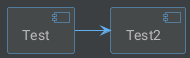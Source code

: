 @startuml
'
' Colors
'
' Foreground
!$color_bg       = "#3c3f41"
!$color_bg_light = "#45494A"

' Background
!$color_fg       = "#bbbbbb"

!$color_red      = "#e06c75"
!$color_green    = "#98c379"
!$color_yellow   = "#e5c07b"
!$color_blue     = "#61afef"
!$color_purple   = "#c678dd"
!$color_teal     = "#56b6c2"

!$color_primary  = $color_blue

skinparam backgroundColor $color_bg

skinparam {
  '
  ' Activity
  '
  ActivityBackgroundColor        $color_bg_light
  ActivityBarColor               $color_fg
  ActivityBorderColor            $color_primary
  ' ActivityBorderThickness
  ActivityDiamondBackgroundColor $color_bg_light
  ActivityDiamondBorderColor     $color_primary
  ' ActivityDiamondFontColor
  ' ActivityDiamondFontName
  ' ActivityDiamondFontSize
  ' ActivityDiamondFontStyle
  ActivityEndColor               $color_red
  ' ActivityFontColor
  ' ActivityFontName
  ' ActivityFontSize
  ' ActivityFontStyle
  ActivityStartColor             $color_green
  ActivityStopColor              $color_red

  '
  ' Actor
  '
  ActorBackgroundColor        $color_bg_light
  ActorBorderColor            $color_primary
  ' ActorFontColor
  ' ActorFontName
  ' ActorFontSize
  ' ActorFontStyle
  ActorStereotypeFontColor    $color_fg
  ' ActorStereotypeFontName
  ' ActorStereotypeFontSize
  ' ActorStereotypeFontStyle

  '
  ' Agent
  '
  AgentBackgroundColor       $color_bg_light
  AgentBorderColor           $color_primary
  ' AgentBorderThickness
  ' AgentFontColor
  ' AgentFontName
  ' AgentFontSize
  ' AgentFontStyle
  ' AgentStereotypeFontColor
  ' AgentStereotypeFontName
  ' AgentStereotypeFontSize
  ' AgentStereotypeFontStyle

  '
  ' Archimate
  '
  ' ArchimateBackgroundColor
  '
  ' ArchimateBorderColor
  '
  ' ArchimateBorderThickness
  ' ArchimateFontColor
  '
  ' ArchimateFontName
  ' ArchimateFontSize
  '
  ' ArchimateFontStyle
  '
  ' ArchimateStereotypeFontColor
  ' ArchimateStereotypeFontName
  '
  ' ArchimateStereotypeFontSize
  ' ArchimateStereotypeFontStyle

  '
  ' Arrow
  '
  ArrowColor $color_primary
  ' ArrowFontColor
  ' ArrowFontName
  ' ArrowFontSize
  ' ArrowFontStyle
  ' ArrowHeadColor
  ' ArrowLollipopColor
  ' ArrowMessageAlignment
  ' ArrowThickness

  '
  ' Artifact
  '
  ArtifactBackgroundColor     $color_bg_light
  ArtifactBorderColor         $color_primary
  ' ArtifactFontColor
  ' ArtifactFontName
  ' ArtifactFontSize
  ' ArtifactFontStyle
  ' ArtifactStereotypeFontColor
  ' ArtifactStereotypeFontName
  ' ArtifactStereotypeFontSize
  ' ArtifactStereotypeFontStyle

  '
  ' Background color
  '
  BackgroundColor $color_bg

  '
  ' Biddable (?)
  '
  ' BiddableBackgroundColor
  ' BiddableBorderColor

  '
  ' Boundary
  '
  BoundaryBackgroundColor     $color_bg_light
  BoundaryBorderColor         $color_primary
  ' BoundaryFontColor
  ' BoundaryFontName
  ' BoundaryFontSize
  ' BoundaryFontStyle
  BoundaryStereotypeFontColor $color_fg
  ' BoundaryStereotypeFontName
  ' BoundaryStereotypeFontSize
  ' BoundaryStereotypeFontStyle

  '
  ' Box padding
  '
  ' BoxPadding

  '
  ' Caption
  '
  CaptionFontColor $color_fg
  ' CaptionFontName
  ' CaptionFontSize
  ' CaptionFontStyle

  '
  ' Card
  '
  CardBackgroundColor     $color_bg_light
  CardBorderColor         $color_primary
  ' CardBorderThickness
  ' CardFontColor
  ' CardFontName
  ' CardFontSize
  ' CardFontStyle
  ' CardStereotypeFontColor
  ' CardStereotypeFontName
  ' CardStereotypeFontSize
  ' CardStereotypeFontStyle

  '
  ' Circled character (in class header)
  '
  ' CircledCharacterFontColor
  ' CircledCharacterFontName
  ' CircledCharacterFontSize
  ' CircledCharacterFontStyle
  ' CircledCharacterRadius

  '
  ' Class attribute
  '
  ' ClassAttributeFontColor
  ' ClassAttributeFontName
  ' ClassAttributeFontSize
  ' ClassAttributeFontStyle
  ' ClassAttributeIconSize

  '
  ' Class
  '
  ClassBackgroundColor   $color_bg_light
  ClassBorderColor       $color_fg
  ' ClassBorderThickness
  ' ClassFontColor
  ' ClassFontName
  ' ClassFontSize
  ' ClassFontStyle

  '
  ' Class header
  '
  ' ClassHeaderBackgroundColor

  '
  ' Class stereotype
  '
  ' ClassStereotypeFontColor
  ' ClassStereotypeFontName
  ' ClassStereotypeFontSize
  ' ClassStereotypeFontStyle

  '
  ' Cloud
  '
  CloudBackgroundColor        $color_bg_light
  CloudBorderColor            $color_primary
  ' CloudFontColor
  ' CloudFontName
  ' CloudFontSize
  ' CloudFontStyle
  ' CloudStereotypeFontColor
  ' CloudStereotypeFontName
  ' CloudStereotypeFontSize
  ' CloudStereotypeFontStyle

  '
  ' Collections
  '
  CollectionsBackgroundColor $color_bg_light
  CollectionsBorderColor     $color_primary

  ' TODO
  ' ColorArrowSeparationSpace

  '
  ' Component
  '
  ComponentBackgroundColor       $color_bg_light
  ComponentBorderColor           $color_primary
  ' ComponentBorderThickness
  ' ComponentFontColor
  ' ComponentFontName
  ' ComponentFontSize
  ' ComponentFontStyle
  ' ComponentStereotypeFontColor
  ' ComponentStereotypeFontName
  ' ComponentStereotypeFontSize
  ' ComponentStereotypeFontStyle

  ' ComponentStyle

  '
  ' Condition styles
  '
  ' ConditionEndStyle
  ' ConditionStyle

  '
  ' Control
  '
  ControlBackgroundColor $color_bg_light
  ControlBorderColor     $color_primary
  ControlFontColor       $color_fg
  ' ControlFontName
  ' ControlFontSize
  ' ControlFontStyle
  ControlStereotypeFontColor $color_fg
  ' ControlStereotypeFontName
  ' ControlStereotypeFontSize
  ' ControlStereotypeFontStyle

  '
  ' Database
  '
  DatabaseBackgroundColor       $color_bg_light
  DatabaseBorderColor           $color_primary
  ' DatabaseFontColor
  ' DatabaseFontName
  ' DatabaseFontSize
  ' DatabaseFontStyle
  ' DatabaseStereotypeFontColor
  ' DatabaseStereotypeFontName
  ' DatabaseStereotypeFontSize
  ' DatabaseStereotypeFontStyle

  '
  ' Default font styles
  '
  DefaultFontColor $color_fg
  ' https://github.com/twbs/bootstrap/blob/v4.5.3/scss/_variables.scss#L277
  DefaultFontName -apple-system, BlinkMacSystemFont, "Segoe UI", Roboto, "Helvetica Neue", Arial, "Noto Sans", sans-serif, "Apple Color Emoji", "Segoe UI Emoji", "Segoe UI Symbol", "Noto Color Emoji"
  ' DefaultFontSize
  ' DefaultFontStyle

  ' TODO: get this to work
  ' https://github.com/twbs/bootstrap/blob/v4.5.3/scss/_variables.scss#L278
  ' DefaultMonospacedFontName SFMono-Regular, Menlo, Monaco, Consolas, "Liberation Mono", "Courier New", monospace

  ' DefaultTextAlignment
  

  '
  ' Designed (?)
  '
  ' DesignedBackgroundColor
  ' DesignedBorderColor
  ' DesignedDomainBorderThickness
  ' DesignedDomainFontColor
  ' DesignedDomainFontName
  ' DesignedDomainFontSize
  ' DesignedDomainFontStyle
  ' DesignedDomainStereotypeFontColor
  ' DesignedDomainStereotypeFontName
  ' DesignedDomainStereotypeFontSize
  ' DesignedDomainStereotypeFontStyle

  '
  ' Diagram border
  '
  ' DiagramBorderColor
  ' DiagramBorderThickness

  '
  ' Domain (?)
  '
  ' DomainBackgroundColor
  ' DomainBorderColor
  ' DomainBorderThickness
  ' DomainFontColor
  ' DomainFontName
  ' DomainFontSize
  ' DomainFontStyle
  ' DomainStereotypeFontColor
  ' DomainStereotypeFontName
  ' DomainStereotypeFontSize
  ' DomainStereotypeFontStyle

  ' Dpi

  '
  ' Entity
  '
  EntityBackgroundColor $color_bg_light
  EntityBorderColor     $color_primary
  ' EntityFontColor
  ' EntityFontName
  ' EntityFontSize
  ' EntityFontStyle
  ' EntityStereotypeFontColor

  '
  ' Entity stereotype
  '
  ' EntityStereotypeFontName
  ' EntityStereotypeFontSize
  ' EntityStereotypeFontStyle
  '
  ' EnumBackgroundColor

  '
  ' File
  '
  FileBackgroundColor $color_bg_light
  FileBorderColor     $color_primary
  ' FileFontColor
  ' FileFontName
  ' FileFontSize
  ' FileFontStyle

  '
  ' File stereotype
  '
  ' FileStereotypeFontColor
  ' FileStereotypeFontName
  ' FileStereotypeFontSize
  ' FileStereotypeFontStyle

  ' FixCircleLabelOverlapping

  '
  ' Folder
  '
  FolderBackgroundColor $color_bg_light
  FolderBorderColor     $color_primary
  ' FolderFontColor
  ' FolderFontName
  ' FolderFontSize
  ' FolderFontStyle

  '
  ' Folder stereotype
  '
  ' FolderStereotypeFontColor
  ' FolderStereotypeFontName
  ' FolderStereotypeFontSize
  ' FolderStereotypeFontStyle
  '
  ' FooterFontColor
  '
  ' FooterFontName
  ' FooterFontSize
  '
  ' FooterFontStyle

  '
  ' Frame
  '
  FrameBackgroundColor       $color_bg_light
  FrameBorderColor           $color_primary
  ' FrameFontColor
  ' FrameFontName
  ' FrameFontSize
  ' FrameFontStyle
  ' FrameStereotypeFontColor
  ' FrameStereotypeFontName
  ' FrameStereotypeFontSize
  ' FrameStereotypeFontStyle

  '
  ' Hexagon
  '
  HexagonBackgroundColor $color_bg_light
  HexagonBorderColor     $color_primary

  ' GenericDisplay
  ' Guillemet
  '
  ' Handwritten
  ' HeaderFontColor
  '
  ' HeaderFontName
  ' HeaderFontSize
  '
  ' HeaderFontStyle
  '
  ' HyperlinkColor
  ' HyperlinkUnderline
  '
  ' IconIEMandatoryColor
  ' IconPackageBackgroundColor
  '
  ' IconPackageColor
  '
  ' IconPrivateBackgroundColor
  ' IconPrivateColor
  '
  ' IconProtectedBackgroundColor
  ' IconProtectedColor
  '
  ' IconPublicBackgroundColor
  '
  ' IconPublicColor

  '
  ' Interface
  '
  InterfaceBackgroundColor       $color_bg_light
  InterfaceBorderColor           $color_primary
  ' InterfaceFontColor
  ' InterfaceFontName
  ' InterfaceFontSize
  ' InterfaceFontStyle
  ' InterfaceStereotypeFontColor
  ' InterfaceStereotypeFontName
  ' InterfaceStereotypeFontSize
  ' InterfaceStereotypeFontStyle

  '
  ' Legend
  '
  LegendBackgroundColor   $color_bg_light
  LegendBorderColor       $color_fg
  ' LegendBorderThickness
  ' LegendFontColor
  ' LegendFontName
  ' LegendFontSize
  ' LegendFontStyle

  ' LexicalBackgroundColor
  '
  ' LexicalBorderColor
  '
  ' LifelineStrategy
  ' Linetype
  '
  ' MachineBackgroundColor
  ' MachineBorderColor
  '
  ' MachineBorderThickness
  '
  ' MachineFontColor
  ' MachineFontName
  '
  ' MachineFontSize
  ' MachineFontStyle
  '
  ' MachineStereotypeFontColor
  '
  ' MachineStereotypeFontName
  ' MachineStereotypeFontSize
  '
  ' MachineStereotypeFontStyle
  ' MaxAsciiMessageLength
  '
  ' MaxMessageSize
  '
  ' MinClassWidth
  ' Monochrome

  '
  ' Node
  '
  NodeBackgroundColor       $color_bg_light
  NodeBorderColor           $color_primary
  ' NodeFontColor
  ' NodeFontName
  ' NodeFontSize
  ' NodeFontStyle
  ' NodeStereotypeFontColor
  ' NodeStereotypeFontName
  ' NodeStereotypeFontSize
  ' NodeStereotypeFontStyle

  ' Nodesep

  '
  ' Note
  '
  NoteBackgroundColor   $color_yellow
  NoteBorderColor       $color_bg
  ' NoteBorderThickness
  NoteFontColor         $color_bg
  ' NoteFontName
  ' NoteFontSize
  ' NoteFontStyle
  ' NoteShadowing
  ' NoteTextAlignment

  '
  ' Object
  '
  ' ObjectAttributeFontColor
  ' ObjectAttributeFontName
  ' ObjectAttributeFontSize
  ' ObjectAttributeFontStyle
  ObjectBackgroundColor       $color_bg_light
  ObjectBorderColor           $color_primary
  ' ObjectBorderThickness
  ' ObjectFontColor
  ' ObjectFontName
  ' ObjectFontSize
  ' ObjectFontStyle
  ' ObjectStereotypeFontColor
  ' ObjectStereotypeFontName
  ' ObjectStereotypeFontSize
  ' ObjectStereotypeFontStyle

  '
  ' Package
  '
  PackageBackgroundColor       $color_bg
  PackageBorderColor           $color_primary
  ' PackageBorderThickness
  ' PackageFontColor
  ' PackageFontName
  ' PackageFontSize
  ' PackageFontStyle
  ' PackageStereotypeFontColor
  ' PackageStereotypeFontName
  ' PackageStereotypeFontSize
  ' PackageStereotypeFontStyle

  ' PackageStyle
  '
  ' PackageTitleAlignment
  '
  ' Padding
  ' PageBorderColor
  '
  ' PageExternalColor
  ' PageMargin

  '
  ' Participant
  '
  ParticipantBackgroundColor $color_bg_light
  ParticipantBorderColor     $color_primary
  ' ParticipantFontColor
  ' ParticipantFontName
  ' ParticipantFontSize
  ' ParticipantFontStyle
  ' ParticipantPadding
  ' ParticipantStereotypeFontColor
  ' ParticipantStereotypeFontName
  ' ParticipantStereotypeFontSize
  ' ParticipantStereotypeFontStyle

  '
  ' Partition
  '
  PartitionBackgroundColor transparent
  PartitionBorderColor     $color_fg
  ' PartitionBorderThickness
  ' PartitionFontColor
  ' PartitionFontName
  ' PartitionFontSize
  ' PartitionFontStyle

  ' PathHoverColor

  '
  ' Person
  '
  PersonBackgroundColor $color_bg_light
  PersonBorderColor     $color_primary

  '
  ' Queue
  '
  QueueBackgroundColor       $color_bg_light
  QueueBorderColor           $color_primary
  ' QueueBorderThickness
  ' QueueFontColor
  ' QueueFontName
  ' QueueFontSize
  ' QueueFontStyle
  ' QueueStereotypeFontColor
  ' QueueStereotypeFontName
  ' QueueStereotypeFontSize
  ' QueueStereotypeFontStyle

  ' Ranksep

  '
  ' Rectangle
  '
  RectangleBackgroundColor       $color_bg_light
  RectangleBorderColor           $color_primary
  ' RectangleBorderThickness
  ' RectangleFontColor
  ' RectangleFontName
  ' RectangleFontSize
  ' RectangleFontStyle
  ' RectangleStereotypeFontColor
  ' RectangleStereotypeFontName
  ' RectangleStereotypeFontSize
  ' RectangleStereotypeFontStyle

  ' RequirementBackgroundColor
  '
  ' RequirementBorderColor
  ' RequirementBorderThickness
  '
  ' RequirementFontColor
  '
  ' RequirementFontName
  ' RequirementFontSize
  '
  ' RequirementFontStyle
  ' RequirementStereotypeFontColor
  '
  ' RequirementStereotypeFontName
  '
  ' RequirementStereotypeFontSize
  ' RequirementStereotypeFontStyle
  '
  ' ResponseMessageBelowArrow

  ' RoundCorner

  ' SameClassWidth
  '
  ' SequenceActorBorderThickness
  ' SequenceArrowThickness

  '
  ' Sequence box
  '
  SequenceBoxBackgroundColor $color_bg_light
  SequenceBoxBorderColor     $color_primary
  ' SequenceBoxFontColor
  ' SequenceBoxFontName
  ' SequenceBoxFontSize
  ' SequenceBoxFontStyle

  '
  ' Sequence delay
  '
  ' SequenceDelayFontColor
  ' SequenceDelayFontName
  ' SequenceDelayFontSize
  ' SequenceDelayFontStyle

  '
  ' Sequence divider
  '
  SequenceDividerBackgroundColor   $color_bg_light
  SequenceDividerBorderColor       $color_fg
  ' SequenceDividerBorderThickness
  ' SequenceDividerFontColor
  ' SequenceDividerFontName
  ' SequenceDividerFontSize
  ' SequenceDividerFontStyle

  '
  ' Sequence group
  '
  SequenceGroupBackgroundColor       $color_bg_light
  ' SequenceGroupBodyBackgroundColor
  SequenceGroupBorderColor           $color_fg
  ' SequenceGroupBorderThickness
  ' SequenceGroupFontColor
  ' SequenceGroupFontName
  ' SequenceGroupFontSize
  ' SequenceGroupFontStyle
  ' SequenceGroupHeaderFontColor
  ' SequenceGroupHeaderFontName
  ' SequenceGroupHeaderFontSize
  ' SequenceGroupHeaderFontStyle

  '
  ' Sequence lifeline
  '
  SequenceLifeLineBackgroundColor   $color_bg
  SequenceLifeLineBorderColor       $color_primary
  ' SequenceLifeLineBorderThickness

  '
  ' Sequence message
  '
  ' SequenceMessageAlignment
  ' SequenceMessageTextAlignment
  SequenceNewpageSeparatorColor  $color_fg

  '
  ' Sequence participant
  '
  ' SequenceParticipant
  ' SequenceParticipantBorderThickness

  '
  ' Sequence reference
  '
  ' SequenceReferenceAlignment
  SequenceReferenceBackgroundColor        transparent
  SequenceReferenceBorderColor            $color_fg
  ' SequenceReferenceBorderThickness
  ' SequenceReferenceFontColor
  ' SequenceReferenceFontName
  ' SequenceReferenceFontSize
  ' SequenceReferenceFontStyle
  SequenceReferenceHeaderBackgroundColor $color_bg_light

  '
  ' Sequence stereotype
  '
  ' SequenceStereotypeFontColor
  ' SequenceStereotypeFontName
  ' SequenceStereotypeFontSize
  ' SequenceStereotypeFontStyle

  '
  ' Shadowing
  '
  Shadowing false

  '
  ' Stack
  '
  StackBackgroundColor       $color_bg_light
  StackBorderColor           $color_primary
  ' StackFontColor
  ' StackFontName
  ' StackFontSize
  ' StackFontStyle
  ' StackStereotypeFontColor
  ' StackStereotypeFontName
  ' StackStereotypeFontSize
  ' StackStereotypeFontStyle

  ' StateAttributeFontColor
  ' StateAttributeFontName
  '
  ' StateAttributeFontSize
  ' StateAttributeFontStyle

  '
  ' State
  '
  StateBackgroundColor    $color_bg_light
  StateBorderColor        $color_primary
  StateEndColor           $color_red
  ' StateFontColor
  ' StateFontName
  ' StateFontSize
  ' StateFontStyle
  ' StateMessageAlignment
  StateStartColor         $color_green

  '
  ' Stereotype
  '
  ' StereotypeABackgroundColor
  ' StereotypeABorderColor
  ' StereotypeCBackgroundColor
  ' StereotypeCBorderColor
  ' StereotypeEBackgroundColor
  ' StereotypeEBorderColor
  ' StereotypeIBackgroundColor
  ' StereotypeIBorderColor
  ' StereotypeNBackgroundColor
  ' StereotypeNBorderColor
  ' StereotypePosition

  '
  ' Storage
  '
  StorageBackgroundColor $color_bg_light
  StorageBorderColor     $color_fg
  ' StorageFontColor
  ' StorageFontName
  ' StorageFontSize
  ' StorageFontStyle
  ' StorageStereotypeFontColor
  ' StorageStereotypeFontName
  ' StorageStereotypeFontSize
  ' StorageStereotypeFontStyle

  ' Style
  ' SvglinkTarget

  '
  ' Swimlane
  '
  SwimlaneBorderColor            $color_fg
  ' SwimlaneBorderThickness
  ' SwimlaneTitleBackgroundColor
  ' SwimlaneTitleFontColor
  ' SwimlaneTitleFontName
  ' SwimlaneTitleFontSize
  ' SwimlaneTitleFontStyle
  ' SwimlaneWidth
  ' SwimlaneWrapTitleWidth

  ' TabSize

  '
  ' Timing
  '
  ' TimingFontColor
  ' TimingFontName
  ' TimingFontSize
  ' TimingFontStyle

  '
  ' Title
  '
  ' TitleBackgroundColor
  ' TitleBorderColor
  ' TitleBorderRoundCorner
  ' TitleBorderThickness
  ' TitleFontColor
  ' TitleFontName
  ' TitleFontSize
  ' TitleFontStyle

  '
  ' Usecase
  '
  UsecaseBackgroundColor       $color_bg_light
  UsecaseBorderColor           $color_primary
  ' UsecaseBorderThickness
  ' UsecaseFontColor
  ' UsecaseFontName
  ' UsecaseFontSize
  ' UsecaseFontStyle
  ' UsecaseStereotypeFontColor
  ' UsecaseStereotypeFontName
  ' UsecaseStereotypeFontSize
  ' UsecaseStereotypeFontStyle

  ' WrapWidth
}

[Test] as a
[Test2] as b

a -> b
@enduml